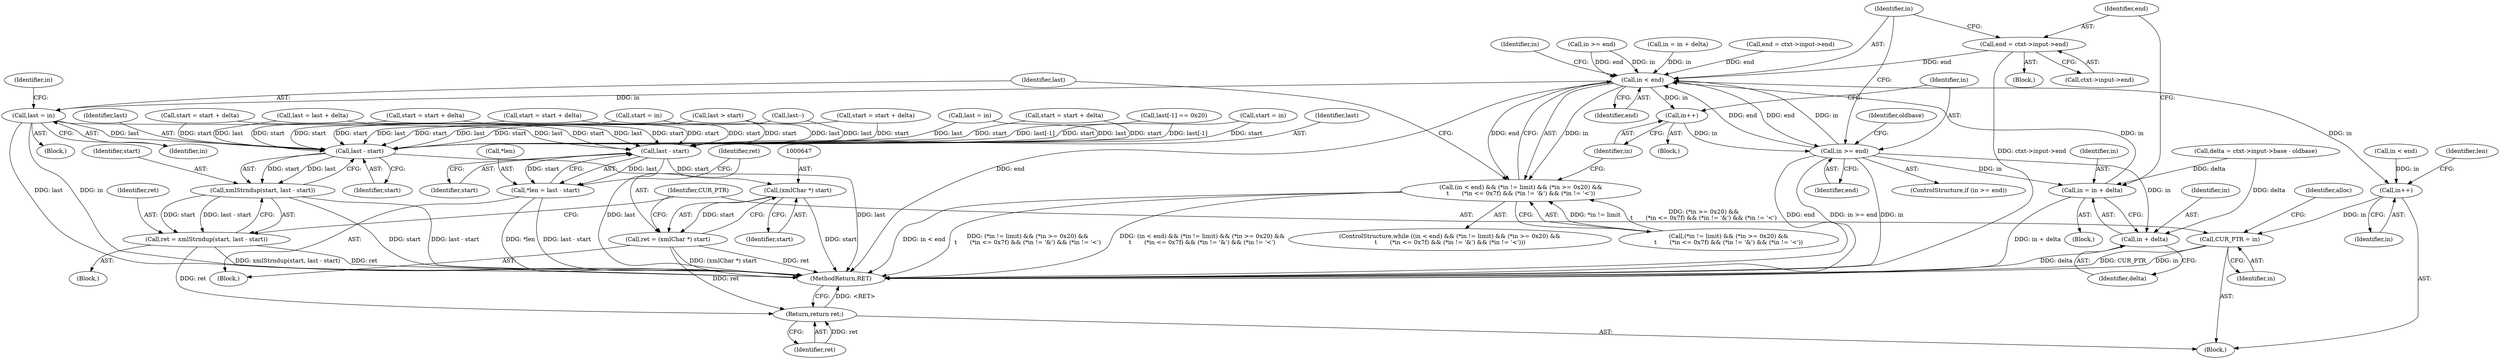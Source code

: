 digraph "0_Chrome_d0947db40187f4708c58e64cbd6013faf9eddeed_1@pointer" {
"1000615" [label="(Call,end = ctxt->input->end)"];
"1000534" [label="(Call,in < end)"];
"1000533" [label="(Call,(in < end) && (*in != limit) && (*in >= 0x20) &&\n\t       (*in <= 0x7f) && (*in != '&') && (*in != '<'))"];
"1000562" [label="(Call,in++)"];
"1000565" [label="(Call,in >= end)"];
"1000610" [label="(Call,in = in + delta)"];
"1000612" [label="(Call,in + delta)"];
"1000622" [label="(Call,last = in)"];
"1000641" [label="(Call,last - start)"];
"1000638" [label="(Call,*len = last - start)"];
"1000646" [label="(Call,(xmlChar *) start)"];
"1000644" [label="(Call,ret = (xmlChar *) start)"];
"1000673" [label="(Return,return ret;)"];
"1000661" [label="(Call,last - start)"];
"1000659" [label="(Call,xmlStrndup(start, last - start))"];
"1000657" [label="(Call,ret = xmlStrndup(start, last - start))"];
"1000631" [label="(Call,in++)"];
"1000664" [label="(Call,CUR_PTR = in)"];
"1000596" [label="(Call,delta = ctxt->input->base - oldbase)"];
"1000424" [label="(Call,last > start)"];
"1000663" [label="(Identifier,start)"];
"1000642" [label="(Identifier,last)"];
"1000660" [label="(Identifier,start)"];
"1000534" [label="(Call,in < end)"];
"1000687" [label="(MethodReturn,RET)"];
"1000562" [label="(Call,in++)"];
"1000594" [label="(Block,)"];
"1000661" [label="(Call,last - start)"];
"1000512" [label="(Call,last = last + delta)"];
"1000200" [label="(Call,start = start + delta)"];
"1000502" [label="(Call,start = start + delta)"];
"1000658" [label="(Identifier,ret)"];
"1000668" [label="(Identifier,alloc)"];
"1000631" [label="(Call,in++)"];
"1000648" [label="(Identifier,start)"];
"1000563" [label="(Identifier,in)"];
"1000531" [label="(Block,)"];
"1000532" [label="(ControlStructure,while ((in < end) && (*in != limit) && (*in >= 0x20) &&\n\t       (*in <= 0x7f) && (*in != '&') && (*in != '<')))"];
"1000537" [label="(Call,(*in != limit) && (*in >= 0x20) &&\n\t       (*in <= 0x7f) && (*in != '&') && (*in != '<'))"];
"1000624" [label="(Identifier,in)"];
"1000646" [label="(Call,(xmlChar *) start)"];
"1000613" [label="(Identifier,in)"];
"1000615" [label="(Call,end = ctxt->input->end)"];
"1000533" [label="(Call,(in < end) && (*in != limit) && (*in >= 0x20) &&\n\t       (*in <= 0x7f) && (*in != '&') && (*in != '<'))"];
"1000418" [label="(Call,last[-1] == 0x20)"];
"1000639" [label="(Call,*len)"];
"1000605" [label="(Call,start = start + delta)"];
"1000616" [label="(Identifier,end)"];
"1000431" [label="(Call,in < end)"];
"1000611" [label="(Identifier,in)"];
"1000637" [label="(Block,)"];
"1000664" [label="(Call,CUR_PTR = in)"];
"1000210" [label="(Call,end = ctxt->input->end)"];
"1000427" [label="(Call,last--)"];
"1000568" [label="(Block,)"];
"1000566" [label="(Identifier,in)"];
"1000540" [label="(Identifier,in)"];
"1000413" [label="(Call,last = in)"];
"1000296" [label="(Call,start = start + delta)"];
"1000565" [label="(Call,in >= end)"];
"1000108" [label="(Block,)"];
"1000662" [label="(Identifier,last)"];
"1000564" [label="(ControlStructure,if (in >= end))"];
"1000645" [label="(Identifier,ret)"];
"1000536" [label="(Identifier,end)"];
"1000617" [label="(Call,ctxt->input->end)"];
"1000641" [label="(Call,last - start)"];
"1000638" [label="(Call,*len = last - start)"];
"1000252" [label="(Call,start = in)"];
"1000571" [label="(Identifier,oldbase)"];
"1000168" [label="(Call,in >= end)"];
"1000632" [label="(Identifier,in)"];
"1000612" [label="(Call,in + delta)"];
"1000659" [label="(Call,xmlStrndup(start, last - start))"];
"1000628" [label="(Identifier,in)"];
"1000674" [label="(Identifier,ret)"];
"1000164" [label="(Call,start = in)"];
"1000205" [label="(Call,in = in + delta)"];
"1000535" [label="(Identifier,in)"];
"1000610" [label="(Call,in = in + delta)"];
"1000665" [label="(Identifier,CUR_PTR)"];
"1000396" [label="(Call,start = start + delta)"];
"1000673" [label="(Return,return ret;)"];
"1000561" [label="(Block,)"];
"1000644" [label="(Call,ret = (xmlChar *) start)"];
"1000650" [label="(Block,)"];
"1000657" [label="(Call,ret = xmlStrndup(start, last - start))"];
"1000643" [label="(Identifier,start)"];
"1000666" [label="(Identifier,in)"];
"1000614" [label="(Identifier,delta)"];
"1000622" [label="(Call,last = in)"];
"1000635" [label="(Identifier,len)"];
"1000567" [label="(Identifier,end)"];
"1000623" [label="(Identifier,last)"];
"1000615" -> "1000568"  [label="AST: "];
"1000615" -> "1000617"  [label="CFG: "];
"1000616" -> "1000615"  [label="AST: "];
"1000617" -> "1000615"  [label="AST: "];
"1000535" -> "1000615"  [label="CFG: "];
"1000615" -> "1000687"  [label="DDG: ctxt->input->end"];
"1000615" -> "1000534"  [label="DDG: end"];
"1000534" -> "1000533"  [label="AST: "];
"1000534" -> "1000536"  [label="CFG: "];
"1000535" -> "1000534"  [label="AST: "];
"1000536" -> "1000534"  [label="AST: "];
"1000540" -> "1000534"  [label="CFG: "];
"1000533" -> "1000534"  [label="CFG: "];
"1000534" -> "1000687"  [label="DDG: end"];
"1000534" -> "1000533"  [label="DDG: in"];
"1000534" -> "1000533"  [label="DDG: end"];
"1000168" -> "1000534"  [label="DDG: in"];
"1000168" -> "1000534"  [label="DDG: end"];
"1000565" -> "1000534"  [label="DDG: in"];
"1000565" -> "1000534"  [label="DDG: end"];
"1000205" -> "1000534"  [label="DDG: in"];
"1000610" -> "1000534"  [label="DDG: in"];
"1000210" -> "1000534"  [label="DDG: end"];
"1000534" -> "1000562"  [label="DDG: in"];
"1000534" -> "1000565"  [label="DDG: end"];
"1000534" -> "1000622"  [label="DDG: in"];
"1000534" -> "1000631"  [label="DDG: in"];
"1000533" -> "1000532"  [label="AST: "];
"1000533" -> "1000537"  [label="CFG: "];
"1000537" -> "1000533"  [label="AST: "];
"1000563" -> "1000533"  [label="CFG: "];
"1000623" -> "1000533"  [label="CFG: "];
"1000533" -> "1000687"  [label="DDG: (in < end) && (*in != limit) && (*in >= 0x20) &&\n\t       (*in <= 0x7f) && (*in != '&') && (*in != '<')"];
"1000533" -> "1000687"  [label="DDG: in < end"];
"1000533" -> "1000687"  [label="DDG: (*in != limit) && (*in >= 0x20) &&\n\t       (*in <= 0x7f) && (*in != '&') && (*in != '<')"];
"1000537" -> "1000533"  [label="DDG: *in != limit"];
"1000537" -> "1000533"  [label="DDG: (*in >= 0x20) &&\n\t       (*in <= 0x7f) && (*in != '&') && (*in != '<')"];
"1000562" -> "1000561"  [label="AST: "];
"1000562" -> "1000563"  [label="CFG: "];
"1000563" -> "1000562"  [label="AST: "];
"1000566" -> "1000562"  [label="CFG: "];
"1000562" -> "1000565"  [label="DDG: in"];
"1000565" -> "1000564"  [label="AST: "];
"1000565" -> "1000567"  [label="CFG: "];
"1000566" -> "1000565"  [label="AST: "];
"1000567" -> "1000565"  [label="AST: "];
"1000535" -> "1000565"  [label="CFG: "];
"1000571" -> "1000565"  [label="CFG: "];
"1000565" -> "1000687"  [label="DDG: in"];
"1000565" -> "1000687"  [label="DDG: end"];
"1000565" -> "1000687"  [label="DDG: in >= end"];
"1000565" -> "1000610"  [label="DDG: in"];
"1000565" -> "1000612"  [label="DDG: in"];
"1000610" -> "1000594"  [label="AST: "];
"1000610" -> "1000612"  [label="CFG: "];
"1000611" -> "1000610"  [label="AST: "];
"1000612" -> "1000610"  [label="AST: "];
"1000616" -> "1000610"  [label="CFG: "];
"1000610" -> "1000687"  [label="DDG: in + delta"];
"1000596" -> "1000610"  [label="DDG: delta"];
"1000612" -> "1000614"  [label="CFG: "];
"1000613" -> "1000612"  [label="AST: "];
"1000614" -> "1000612"  [label="AST: "];
"1000612" -> "1000687"  [label="DDG: delta"];
"1000596" -> "1000612"  [label="DDG: delta"];
"1000622" -> "1000531"  [label="AST: "];
"1000622" -> "1000624"  [label="CFG: "];
"1000623" -> "1000622"  [label="AST: "];
"1000624" -> "1000622"  [label="AST: "];
"1000628" -> "1000622"  [label="CFG: "];
"1000622" -> "1000687"  [label="DDG: last"];
"1000622" -> "1000687"  [label="DDG: in"];
"1000622" -> "1000641"  [label="DDG: last"];
"1000622" -> "1000661"  [label="DDG: last"];
"1000641" -> "1000638"  [label="AST: "];
"1000641" -> "1000643"  [label="CFG: "];
"1000642" -> "1000641"  [label="AST: "];
"1000643" -> "1000641"  [label="AST: "];
"1000638" -> "1000641"  [label="CFG: "];
"1000641" -> "1000687"  [label="DDG: last"];
"1000641" -> "1000638"  [label="DDG: last"];
"1000641" -> "1000638"  [label="DDG: start"];
"1000427" -> "1000641"  [label="DDG: last"];
"1000512" -> "1000641"  [label="DDG: last"];
"1000413" -> "1000641"  [label="DDG: last"];
"1000424" -> "1000641"  [label="DDG: last"];
"1000424" -> "1000641"  [label="DDG: start"];
"1000418" -> "1000641"  [label="DDG: last[-1]"];
"1000396" -> "1000641"  [label="DDG: start"];
"1000200" -> "1000641"  [label="DDG: start"];
"1000252" -> "1000641"  [label="DDG: start"];
"1000502" -> "1000641"  [label="DDG: start"];
"1000296" -> "1000641"  [label="DDG: start"];
"1000605" -> "1000641"  [label="DDG: start"];
"1000164" -> "1000641"  [label="DDG: start"];
"1000641" -> "1000646"  [label="DDG: start"];
"1000638" -> "1000637"  [label="AST: "];
"1000639" -> "1000638"  [label="AST: "];
"1000645" -> "1000638"  [label="CFG: "];
"1000638" -> "1000687"  [label="DDG: last - start"];
"1000638" -> "1000687"  [label="DDG: *len"];
"1000646" -> "1000644"  [label="AST: "];
"1000646" -> "1000648"  [label="CFG: "];
"1000647" -> "1000646"  [label="AST: "];
"1000648" -> "1000646"  [label="AST: "];
"1000644" -> "1000646"  [label="CFG: "];
"1000646" -> "1000687"  [label="DDG: start"];
"1000646" -> "1000644"  [label="DDG: start"];
"1000644" -> "1000637"  [label="AST: "];
"1000645" -> "1000644"  [label="AST: "];
"1000665" -> "1000644"  [label="CFG: "];
"1000644" -> "1000687"  [label="DDG: (xmlChar *) start"];
"1000644" -> "1000687"  [label="DDG: ret"];
"1000644" -> "1000673"  [label="DDG: ret"];
"1000673" -> "1000108"  [label="AST: "];
"1000673" -> "1000674"  [label="CFG: "];
"1000674" -> "1000673"  [label="AST: "];
"1000687" -> "1000673"  [label="CFG: "];
"1000673" -> "1000687"  [label="DDG: <RET>"];
"1000674" -> "1000673"  [label="DDG: ret"];
"1000657" -> "1000673"  [label="DDG: ret"];
"1000661" -> "1000659"  [label="AST: "];
"1000661" -> "1000663"  [label="CFG: "];
"1000662" -> "1000661"  [label="AST: "];
"1000663" -> "1000661"  [label="AST: "];
"1000659" -> "1000661"  [label="CFG: "];
"1000661" -> "1000687"  [label="DDG: last"];
"1000661" -> "1000659"  [label="DDG: start"];
"1000661" -> "1000659"  [label="DDG: last"];
"1000427" -> "1000661"  [label="DDG: last"];
"1000512" -> "1000661"  [label="DDG: last"];
"1000413" -> "1000661"  [label="DDG: last"];
"1000424" -> "1000661"  [label="DDG: last"];
"1000424" -> "1000661"  [label="DDG: start"];
"1000418" -> "1000661"  [label="DDG: last[-1]"];
"1000396" -> "1000661"  [label="DDG: start"];
"1000200" -> "1000661"  [label="DDG: start"];
"1000252" -> "1000661"  [label="DDG: start"];
"1000502" -> "1000661"  [label="DDG: start"];
"1000296" -> "1000661"  [label="DDG: start"];
"1000605" -> "1000661"  [label="DDG: start"];
"1000164" -> "1000661"  [label="DDG: start"];
"1000659" -> "1000657"  [label="AST: "];
"1000660" -> "1000659"  [label="AST: "];
"1000657" -> "1000659"  [label="CFG: "];
"1000659" -> "1000687"  [label="DDG: start"];
"1000659" -> "1000687"  [label="DDG: last - start"];
"1000659" -> "1000657"  [label="DDG: start"];
"1000659" -> "1000657"  [label="DDG: last - start"];
"1000657" -> "1000650"  [label="AST: "];
"1000658" -> "1000657"  [label="AST: "];
"1000665" -> "1000657"  [label="CFG: "];
"1000657" -> "1000687"  [label="DDG: ret"];
"1000657" -> "1000687"  [label="DDG: xmlStrndup(start, last - start)"];
"1000631" -> "1000108"  [label="AST: "];
"1000631" -> "1000632"  [label="CFG: "];
"1000632" -> "1000631"  [label="AST: "];
"1000635" -> "1000631"  [label="CFG: "];
"1000431" -> "1000631"  [label="DDG: in"];
"1000631" -> "1000664"  [label="DDG: in"];
"1000664" -> "1000108"  [label="AST: "];
"1000664" -> "1000666"  [label="CFG: "];
"1000665" -> "1000664"  [label="AST: "];
"1000666" -> "1000664"  [label="AST: "];
"1000668" -> "1000664"  [label="CFG: "];
"1000664" -> "1000687"  [label="DDG: in"];
"1000664" -> "1000687"  [label="DDG: CUR_PTR"];
}

